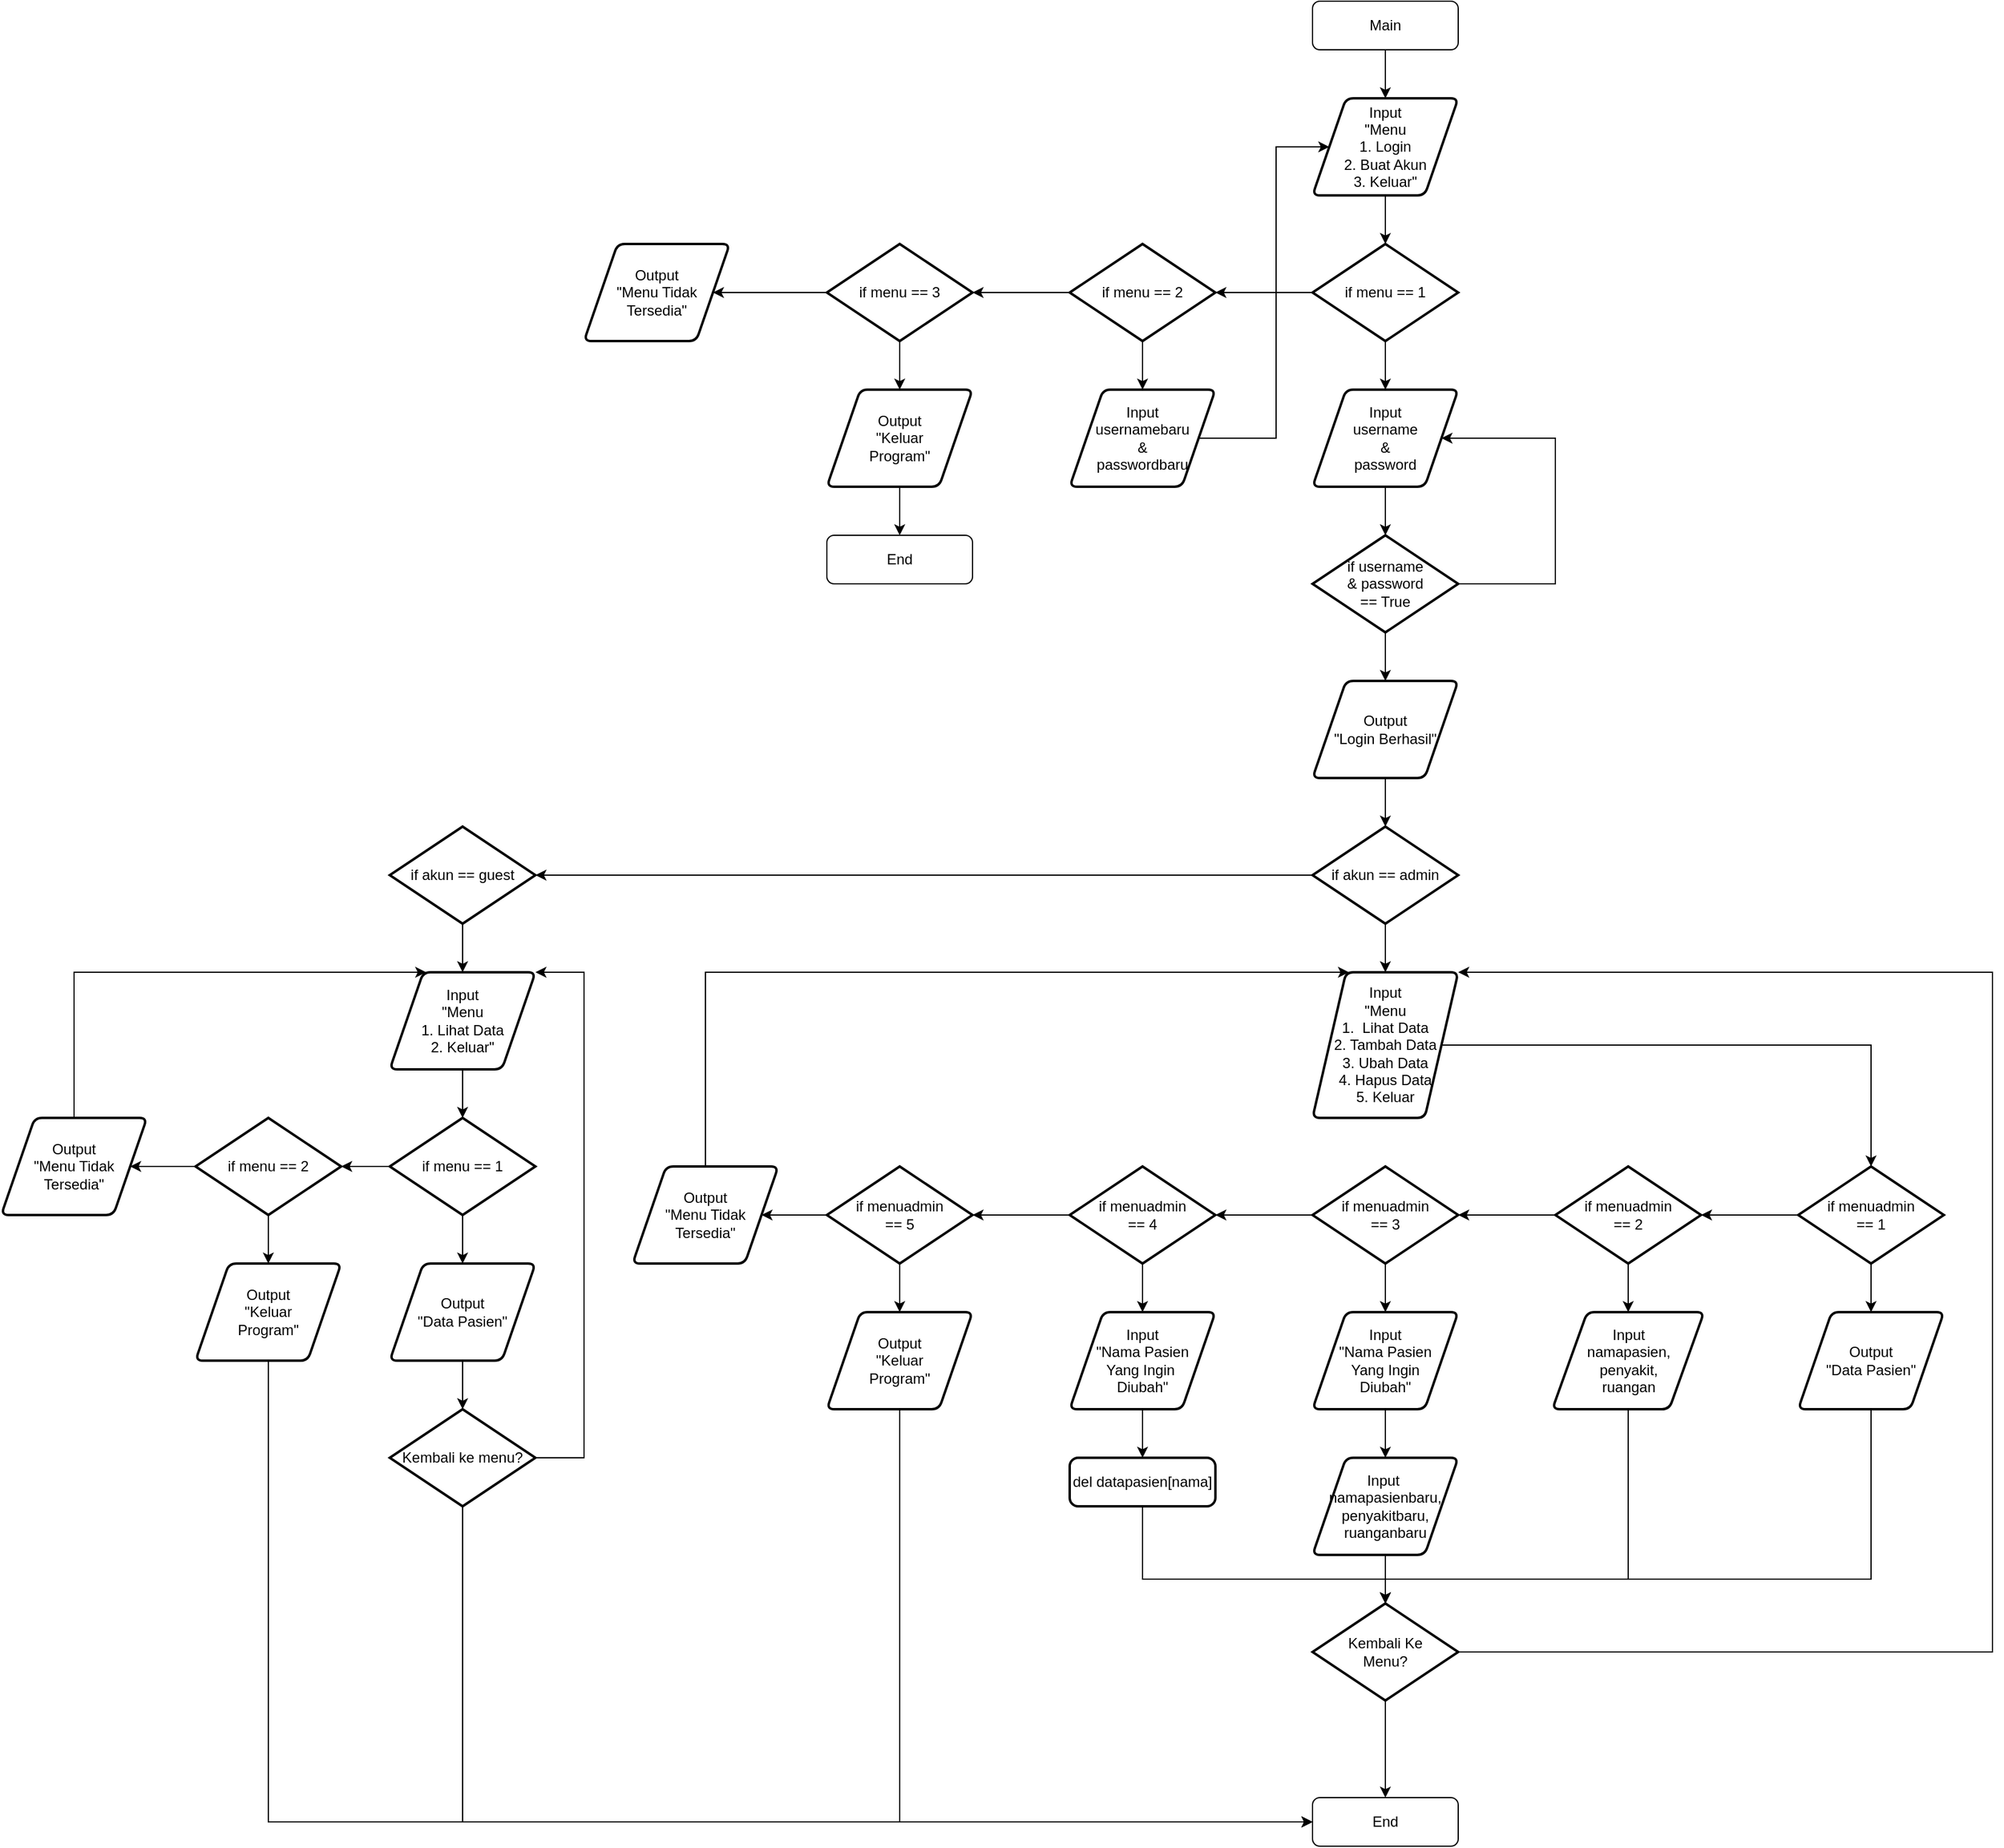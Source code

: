 <mxfile version="24.7.17">
  <diagram id="C5RBs43oDa-KdzZeNtuy" name="Page-1">
    <mxGraphModel dx="4301" dy="1643" grid="1" gridSize="10" guides="1" tooltips="1" connect="1" arrows="1" fold="1" page="1" pageScale="1" pageWidth="827" pageHeight="1169" math="0" shadow="0">
      <root>
        <mxCell id="WIyWlLk6GJQsqaUBKTNV-0" />
        <mxCell id="WIyWlLk6GJQsqaUBKTNV-1" parent="WIyWlLk6GJQsqaUBKTNV-0" />
        <mxCell id="IWWR-vsQb6ZD25QZGuM0-1" value="" style="edgeStyle=orthogonalEdgeStyle;rounded=0;orthogonalLoop=1;jettySize=auto;html=1;" edge="1" parent="WIyWlLk6GJQsqaUBKTNV-1" source="WIyWlLk6GJQsqaUBKTNV-3" target="IWWR-vsQb6ZD25QZGuM0-0">
          <mxGeometry relative="1" as="geometry" />
        </mxCell>
        <mxCell id="WIyWlLk6GJQsqaUBKTNV-3" value="Main" style="rounded=1;whiteSpace=wrap;html=1;fontSize=12;glass=0;strokeWidth=1;shadow=0;" parent="WIyWlLk6GJQsqaUBKTNV-1" vertex="1">
          <mxGeometry x="160" y="80" width="120" height="40" as="geometry" />
        </mxCell>
        <mxCell id="IWWR-vsQb6ZD25QZGuM0-3" value="" style="edgeStyle=orthogonalEdgeStyle;rounded=0;orthogonalLoop=1;jettySize=auto;html=1;" edge="1" parent="WIyWlLk6GJQsqaUBKTNV-1" source="IWWR-vsQb6ZD25QZGuM0-0" target="IWWR-vsQb6ZD25QZGuM0-2">
          <mxGeometry relative="1" as="geometry" />
        </mxCell>
        <mxCell id="IWWR-vsQb6ZD25QZGuM0-0" value="&lt;div&gt;Input&lt;/div&gt;&quot;Menu&lt;div&gt;1. Login&lt;/div&gt;&lt;div&gt;2. Buat Akun&lt;/div&gt;&lt;div&gt;3. Keluar&quot;&lt;/div&gt;" style="shape=parallelogram;html=1;strokeWidth=2;perimeter=parallelogramPerimeter;whiteSpace=wrap;rounded=1;arcSize=12;size=0.23;" vertex="1" parent="WIyWlLk6GJQsqaUBKTNV-1">
          <mxGeometry x="160" y="160" width="120" height="80" as="geometry" />
        </mxCell>
        <mxCell id="IWWR-vsQb6ZD25QZGuM0-5" value="" style="edgeStyle=orthogonalEdgeStyle;rounded=0;orthogonalLoop=1;jettySize=auto;html=1;" edge="1" parent="WIyWlLk6GJQsqaUBKTNV-1" source="IWWR-vsQb6ZD25QZGuM0-2" target="IWWR-vsQb6ZD25QZGuM0-4">
          <mxGeometry relative="1" as="geometry" />
        </mxCell>
        <mxCell id="IWWR-vsQb6ZD25QZGuM0-15" value="" style="edgeStyle=orthogonalEdgeStyle;rounded=0;orthogonalLoop=1;jettySize=auto;html=1;" edge="1" parent="WIyWlLk6GJQsqaUBKTNV-1" source="IWWR-vsQb6ZD25QZGuM0-2" target="IWWR-vsQb6ZD25QZGuM0-14">
          <mxGeometry relative="1" as="geometry" />
        </mxCell>
        <mxCell id="IWWR-vsQb6ZD25QZGuM0-2" value="if menu == 1" style="strokeWidth=2;html=1;shape=mxgraph.flowchart.decision;whiteSpace=wrap;" vertex="1" parent="WIyWlLk6GJQsqaUBKTNV-1">
          <mxGeometry x="160" y="280" width="120" height="80" as="geometry" />
        </mxCell>
        <mxCell id="IWWR-vsQb6ZD25QZGuM0-7" value="" style="edgeStyle=orthogonalEdgeStyle;rounded=0;orthogonalLoop=1;jettySize=auto;html=1;" edge="1" parent="WIyWlLk6GJQsqaUBKTNV-1" source="IWWR-vsQb6ZD25QZGuM0-4" target="IWWR-vsQb6ZD25QZGuM0-6">
          <mxGeometry relative="1" as="geometry" />
        </mxCell>
        <mxCell id="IWWR-vsQb6ZD25QZGuM0-11" value="" style="edgeStyle=orthogonalEdgeStyle;rounded=0;orthogonalLoop=1;jettySize=auto;html=1;" edge="1" parent="WIyWlLk6GJQsqaUBKTNV-1" source="IWWR-vsQb6ZD25QZGuM0-4" target="IWWR-vsQb6ZD25QZGuM0-10">
          <mxGeometry relative="1" as="geometry" />
        </mxCell>
        <mxCell id="IWWR-vsQb6ZD25QZGuM0-4" value="if menu == 2" style="strokeWidth=2;html=1;shape=mxgraph.flowchart.decision;whiteSpace=wrap;" vertex="1" parent="WIyWlLk6GJQsqaUBKTNV-1">
          <mxGeometry x="-40" y="280" width="120" height="80" as="geometry" />
        </mxCell>
        <mxCell id="IWWR-vsQb6ZD25QZGuM0-9" value="" style="edgeStyle=orthogonalEdgeStyle;rounded=0;orthogonalLoop=1;jettySize=auto;html=1;" edge="1" parent="WIyWlLk6GJQsqaUBKTNV-1" source="IWWR-vsQb6ZD25QZGuM0-6" target="IWWR-vsQb6ZD25QZGuM0-8">
          <mxGeometry relative="1" as="geometry" />
        </mxCell>
        <mxCell id="IWWR-vsQb6ZD25QZGuM0-13" value="" style="edgeStyle=orthogonalEdgeStyle;rounded=0;orthogonalLoop=1;jettySize=auto;html=1;" edge="1" parent="WIyWlLk6GJQsqaUBKTNV-1" source="IWWR-vsQb6ZD25QZGuM0-6" target="IWWR-vsQb6ZD25QZGuM0-12">
          <mxGeometry relative="1" as="geometry" />
        </mxCell>
        <mxCell id="IWWR-vsQb6ZD25QZGuM0-6" value="if menu == 3" style="strokeWidth=2;html=1;shape=mxgraph.flowchart.decision;whiteSpace=wrap;" vertex="1" parent="WIyWlLk6GJQsqaUBKTNV-1">
          <mxGeometry x="-240" y="280" width="120" height="80" as="geometry" />
        </mxCell>
        <mxCell id="IWWR-vsQb6ZD25QZGuM0-8" value="Output&lt;div&gt;&quot;Menu Tidak&lt;/div&gt;&lt;div&gt;Tersedia&quot;&lt;/div&gt;" style="shape=parallelogram;html=1;strokeWidth=2;perimeter=parallelogramPerimeter;whiteSpace=wrap;rounded=1;arcSize=12;size=0.23;" vertex="1" parent="WIyWlLk6GJQsqaUBKTNV-1">
          <mxGeometry x="-440" y="280" width="120" height="80" as="geometry" />
        </mxCell>
        <mxCell id="IWWR-vsQb6ZD25QZGuM0-19" style="edgeStyle=orthogonalEdgeStyle;rounded=0;orthogonalLoop=1;jettySize=auto;html=1;exitX=1;exitY=0.5;exitDx=0;exitDy=0;entryX=0;entryY=0.5;entryDx=0;entryDy=0;" edge="1" parent="WIyWlLk6GJQsqaUBKTNV-1" source="IWWR-vsQb6ZD25QZGuM0-10" target="IWWR-vsQb6ZD25QZGuM0-0">
          <mxGeometry relative="1" as="geometry">
            <Array as="points">
              <mxPoint x="130" y="440" />
              <mxPoint x="130" y="200" />
            </Array>
          </mxGeometry>
        </mxCell>
        <mxCell id="IWWR-vsQb6ZD25QZGuM0-10" value="Input&lt;div&gt;usernamebaru&lt;/div&gt;&lt;div&gt;&amp;amp;&lt;/div&gt;&lt;div&gt;passwordbaru&lt;/div&gt;" style="shape=parallelogram;html=1;strokeWidth=2;perimeter=parallelogramPerimeter;whiteSpace=wrap;rounded=1;arcSize=12;size=0.23;" vertex="1" parent="WIyWlLk6GJQsqaUBKTNV-1">
          <mxGeometry x="-40" y="400" width="120" height="80" as="geometry" />
        </mxCell>
        <mxCell id="IWWR-vsQb6ZD25QZGuM0-86" value="" style="edgeStyle=orthogonalEdgeStyle;rounded=0;orthogonalLoop=1;jettySize=auto;html=1;" edge="1" parent="WIyWlLk6GJQsqaUBKTNV-1" source="IWWR-vsQb6ZD25QZGuM0-12" target="IWWR-vsQb6ZD25QZGuM0-85">
          <mxGeometry relative="1" as="geometry" />
        </mxCell>
        <mxCell id="IWWR-vsQb6ZD25QZGuM0-12" value="Output&lt;div&gt;&lt;span style=&quot;background-color: initial;&quot;&gt;&quot;Keluar&lt;/span&gt;&lt;/div&gt;&lt;div&gt;&lt;span style=&quot;background-color: initial;&quot;&gt;Program&quot;&lt;/span&gt;&lt;/div&gt;" style="shape=parallelogram;html=1;strokeWidth=2;perimeter=parallelogramPerimeter;whiteSpace=wrap;rounded=1;arcSize=12;size=0.23;" vertex="1" parent="WIyWlLk6GJQsqaUBKTNV-1">
          <mxGeometry x="-240" y="400" width="120" height="80" as="geometry" />
        </mxCell>
        <mxCell id="IWWR-vsQb6ZD25QZGuM0-20" value="" style="edgeStyle=orthogonalEdgeStyle;rounded=0;orthogonalLoop=1;jettySize=auto;html=1;" edge="1" parent="WIyWlLk6GJQsqaUBKTNV-1" source="IWWR-vsQb6ZD25QZGuM0-14" target="IWWR-vsQb6ZD25QZGuM0-18">
          <mxGeometry relative="1" as="geometry" />
        </mxCell>
        <mxCell id="IWWR-vsQb6ZD25QZGuM0-14" value="Input&lt;div&gt;username&lt;/div&gt;&lt;div&gt;&amp;amp;&lt;/div&gt;&lt;div&gt;password&lt;/div&gt;" style="shape=parallelogram;html=1;strokeWidth=2;perimeter=parallelogramPerimeter;whiteSpace=wrap;rounded=1;arcSize=12;size=0.23;" vertex="1" parent="WIyWlLk6GJQsqaUBKTNV-1">
          <mxGeometry x="160" y="400" width="120" height="80" as="geometry" />
        </mxCell>
        <mxCell id="IWWR-vsQb6ZD25QZGuM0-21" style="edgeStyle=orthogonalEdgeStyle;rounded=0;orthogonalLoop=1;jettySize=auto;html=1;exitX=1;exitY=0.5;exitDx=0;exitDy=0;exitPerimeter=0;entryX=1;entryY=0.5;entryDx=0;entryDy=0;" edge="1" parent="WIyWlLk6GJQsqaUBKTNV-1" source="IWWR-vsQb6ZD25QZGuM0-18" target="IWWR-vsQb6ZD25QZGuM0-14">
          <mxGeometry relative="1" as="geometry">
            <Array as="points">
              <mxPoint x="360" y="560" />
              <mxPoint x="360" y="440" />
            </Array>
          </mxGeometry>
        </mxCell>
        <mxCell id="IWWR-vsQb6ZD25QZGuM0-23" value="" style="edgeStyle=orthogonalEdgeStyle;rounded=0;orthogonalLoop=1;jettySize=auto;html=1;" edge="1" parent="WIyWlLk6GJQsqaUBKTNV-1" source="IWWR-vsQb6ZD25QZGuM0-18" target="IWWR-vsQb6ZD25QZGuM0-22">
          <mxGeometry relative="1" as="geometry" />
        </mxCell>
        <mxCell id="IWWR-vsQb6ZD25QZGuM0-18" value="if username&lt;div&gt;&amp;amp; password&lt;/div&gt;&lt;div&gt;== True&lt;/div&gt;" style="strokeWidth=2;html=1;shape=mxgraph.flowchart.decision;whiteSpace=wrap;" vertex="1" parent="WIyWlLk6GJQsqaUBKTNV-1">
          <mxGeometry x="160" y="520" width="120" height="80" as="geometry" />
        </mxCell>
        <mxCell id="IWWR-vsQb6ZD25QZGuM0-25" value="" style="edgeStyle=orthogonalEdgeStyle;rounded=0;orthogonalLoop=1;jettySize=auto;html=1;" edge="1" parent="WIyWlLk6GJQsqaUBKTNV-1" source="IWWR-vsQb6ZD25QZGuM0-22" target="IWWR-vsQb6ZD25QZGuM0-24">
          <mxGeometry relative="1" as="geometry" />
        </mxCell>
        <mxCell id="IWWR-vsQb6ZD25QZGuM0-22" value="Output&lt;div&gt;&quot;Login Berhasil&quot;&lt;/div&gt;" style="shape=parallelogram;html=1;strokeWidth=2;perimeter=parallelogramPerimeter;whiteSpace=wrap;rounded=1;arcSize=12;size=0.23;" vertex="1" parent="WIyWlLk6GJQsqaUBKTNV-1">
          <mxGeometry x="160" y="640" width="120" height="80" as="geometry" />
        </mxCell>
        <mxCell id="IWWR-vsQb6ZD25QZGuM0-27" value="" style="edgeStyle=orthogonalEdgeStyle;rounded=0;orthogonalLoop=1;jettySize=auto;html=1;" edge="1" parent="WIyWlLk6GJQsqaUBKTNV-1" source="IWWR-vsQb6ZD25QZGuM0-24" target="IWWR-vsQb6ZD25QZGuM0-26">
          <mxGeometry relative="1" as="geometry" />
        </mxCell>
        <mxCell id="IWWR-vsQb6ZD25QZGuM0-24" value="if akun == admin" style="strokeWidth=2;html=1;shape=mxgraph.flowchart.decision;whiteSpace=wrap;" vertex="1" parent="WIyWlLk6GJQsqaUBKTNV-1">
          <mxGeometry x="160" y="760" width="120" height="80" as="geometry" />
        </mxCell>
        <mxCell id="IWWR-vsQb6ZD25QZGuM0-26" value="Input&lt;div&gt;&quot;Menu&lt;/div&gt;&lt;div&gt;1.&amp;nbsp; Lihat Data&lt;/div&gt;&lt;div&gt;2. Tambah Data&lt;/div&gt;&lt;div&gt;3. Ubah Data&lt;/div&gt;&lt;div&gt;4. Hapus Data&lt;/div&gt;&lt;div&gt;5. Keluar&lt;/div&gt;" style="shape=parallelogram;html=1;strokeWidth=2;perimeter=parallelogramPerimeter;whiteSpace=wrap;rounded=1;arcSize=12;size=0.23;" vertex="1" parent="WIyWlLk6GJQsqaUBKTNV-1">
          <mxGeometry x="160" y="880" width="120" height="120" as="geometry" />
        </mxCell>
        <mxCell id="IWWR-vsQb6ZD25QZGuM0-30" value="" style="edgeStyle=orthogonalEdgeStyle;rounded=0;orthogonalLoop=1;jettySize=auto;html=1;" edge="1" parent="WIyWlLk6GJQsqaUBKTNV-1" source="IWWR-vsQb6ZD25QZGuM0-28" target="IWWR-vsQb6ZD25QZGuM0-29">
          <mxGeometry relative="1" as="geometry" />
        </mxCell>
        <mxCell id="IWWR-vsQb6ZD25QZGuM0-39" value="" style="edgeStyle=orthogonalEdgeStyle;rounded=0;orthogonalLoop=1;jettySize=auto;html=1;" edge="1" parent="WIyWlLk6GJQsqaUBKTNV-1" source="IWWR-vsQb6ZD25QZGuM0-28" target="IWWR-vsQb6ZD25QZGuM0-38">
          <mxGeometry relative="1" as="geometry" />
        </mxCell>
        <mxCell id="IWWR-vsQb6ZD25QZGuM0-28" value="if menuadmin&lt;div&gt;== 1&lt;/div&gt;" style="strokeWidth=2;html=1;shape=mxgraph.flowchart.decision;whiteSpace=wrap;" vertex="1" parent="WIyWlLk6GJQsqaUBKTNV-1">
          <mxGeometry x="560" y="1040" width="120" height="80" as="geometry" />
        </mxCell>
        <mxCell id="IWWR-vsQb6ZD25QZGuM0-32" value="" style="edgeStyle=orthogonalEdgeStyle;rounded=0;orthogonalLoop=1;jettySize=auto;html=1;" edge="1" parent="WIyWlLk6GJQsqaUBKTNV-1" source="IWWR-vsQb6ZD25QZGuM0-29" target="IWWR-vsQb6ZD25QZGuM0-31">
          <mxGeometry relative="1" as="geometry" />
        </mxCell>
        <mxCell id="IWWR-vsQb6ZD25QZGuM0-41" value="" style="edgeStyle=orthogonalEdgeStyle;rounded=0;orthogonalLoop=1;jettySize=auto;html=1;" edge="1" parent="WIyWlLk6GJQsqaUBKTNV-1" source="IWWR-vsQb6ZD25QZGuM0-29" target="IWWR-vsQb6ZD25QZGuM0-40">
          <mxGeometry relative="1" as="geometry" />
        </mxCell>
        <mxCell id="IWWR-vsQb6ZD25QZGuM0-29" value="if menuadmin&lt;div&gt;== 2&lt;/div&gt;" style="strokeWidth=2;html=1;shape=mxgraph.flowchart.decision;whiteSpace=wrap;" vertex="1" parent="WIyWlLk6GJQsqaUBKTNV-1">
          <mxGeometry x="360" y="1040" width="120" height="80" as="geometry" />
        </mxCell>
        <mxCell id="IWWR-vsQb6ZD25QZGuM0-34" value="" style="edgeStyle=orthogonalEdgeStyle;rounded=0;orthogonalLoop=1;jettySize=auto;html=1;" edge="1" parent="WIyWlLk6GJQsqaUBKTNV-1" source="IWWR-vsQb6ZD25QZGuM0-31" target="IWWR-vsQb6ZD25QZGuM0-33">
          <mxGeometry relative="1" as="geometry" />
        </mxCell>
        <mxCell id="IWWR-vsQb6ZD25QZGuM0-45" value="" style="edgeStyle=orthogonalEdgeStyle;rounded=0;orthogonalLoop=1;jettySize=auto;html=1;" edge="1" parent="WIyWlLk6GJQsqaUBKTNV-1" source="IWWR-vsQb6ZD25QZGuM0-31" target="IWWR-vsQb6ZD25QZGuM0-44">
          <mxGeometry relative="1" as="geometry" />
        </mxCell>
        <mxCell id="IWWR-vsQb6ZD25QZGuM0-31" value="if menuadmin&lt;div&gt;== 3&lt;/div&gt;" style="strokeWidth=2;html=1;shape=mxgraph.flowchart.decision;whiteSpace=wrap;" vertex="1" parent="WIyWlLk6GJQsqaUBKTNV-1">
          <mxGeometry x="160" y="1040" width="120" height="80" as="geometry" />
        </mxCell>
        <mxCell id="IWWR-vsQb6ZD25QZGuM0-36" value="" style="edgeStyle=orthogonalEdgeStyle;rounded=0;orthogonalLoop=1;jettySize=auto;html=1;" edge="1" parent="WIyWlLk6GJQsqaUBKTNV-1" source="IWWR-vsQb6ZD25QZGuM0-33" target="IWWR-vsQb6ZD25QZGuM0-35">
          <mxGeometry relative="1" as="geometry" />
        </mxCell>
        <mxCell id="IWWR-vsQb6ZD25QZGuM0-49" value="" style="edgeStyle=orthogonalEdgeStyle;rounded=0;orthogonalLoop=1;jettySize=auto;html=1;" edge="1" parent="WIyWlLk6GJQsqaUBKTNV-1" source="IWWR-vsQb6ZD25QZGuM0-33" target="IWWR-vsQb6ZD25QZGuM0-48">
          <mxGeometry relative="1" as="geometry" />
        </mxCell>
        <mxCell id="IWWR-vsQb6ZD25QZGuM0-33" value="if menuadmin&lt;div&gt;== 4&lt;/div&gt;" style="strokeWidth=2;html=1;shape=mxgraph.flowchart.decision;whiteSpace=wrap;" vertex="1" parent="WIyWlLk6GJQsqaUBKTNV-1">
          <mxGeometry x="-40" y="1040" width="120" height="80" as="geometry" />
        </mxCell>
        <mxCell id="IWWR-vsQb6ZD25QZGuM0-43" value="" style="edgeStyle=orthogonalEdgeStyle;rounded=0;orthogonalLoop=1;jettySize=auto;html=1;" edge="1" parent="WIyWlLk6GJQsqaUBKTNV-1" source="IWWR-vsQb6ZD25QZGuM0-35" target="IWWR-vsQb6ZD25QZGuM0-42">
          <mxGeometry relative="1" as="geometry" />
        </mxCell>
        <mxCell id="IWWR-vsQb6ZD25QZGuM0-53" value="" style="edgeStyle=orthogonalEdgeStyle;rounded=0;orthogonalLoop=1;jettySize=auto;html=1;" edge="1" parent="WIyWlLk6GJQsqaUBKTNV-1" source="IWWR-vsQb6ZD25QZGuM0-35" target="IWWR-vsQb6ZD25QZGuM0-52">
          <mxGeometry relative="1" as="geometry" />
        </mxCell>
        <mxCell id="IWWR-vsQb6ZD25QZGuM0-35" value="if menuadmin&lt;div&gt;== 5&lt;/div&gt;" style="strokeWidth=2;html=1;shape=mxgraph.flowchart.decision;whiteSpace=wrap;" vertex="1" parent="WIyWlLk6GJQsqaUBKTNV-1">
          <mxGeometry x="-240" y="1040" width="120" height="80" as="geometry" />
        </mxCell>
        <mxCell id="IWWR-vsQb6ZD25QZGuM0-37" style="edgeStyle=orthogonalEdgeStyle;rounded=0;orthogonalLoop=1;jettySize=auto;html=1;exitX=1;exitY=0.5;exitDx=0;exitDy=0;entryX=0.5;entryY=0;entryDx=0;entryDy=0;entryPerimeter=0;" edge="1" parent="WIyWlLk6GJQsqaUBKTNV-1" source="IWWR-vsQb6ZD25QZGuM0-26" target="IWWR-vsQb6ZD25QZGuM0-28">
          <mxGeometry relative="1" as="geometry" />
        </mxCell>
        <mxCell id="IWWR-vsQb6ZD25QZGuM0-38" value="Output&lt;div&gt;&quot;Data&amp;nbsp;&lt;span style=&quot;background-color: initial;&quot;&gt;Pasien&quot;&lt;/span&gt;&lt;/div&gt;" style="shape=parallelogram;html=1;strokeWidth=2;perimeter=parallelogramPerimeter;whiteSpace=wrap;rounded=1;arcSize=12;size=0.23;" vertex="1" parent="WIyWlLk6GJQsqaUBKTNV-1">
          <mxGeometry x="560" y="1160" width="120" height="80" as="geometry" />
        </mxCell>
        <mxCell id="IWWR-vsQb6ZD25QZGuM0-40" value="Input&lt;div&gt;namapasien,&lt;/div&gt;&lt;div&gt;penyakit,&lt;/div&gt;&lt;div&gt;ruangan&lt;/div&gt;" style="shape=parallelogram;html=1;strokeWidth=2;perimeter=parallelogramPerimeter;whiteSpace=wrap;rounded=1;arcSize=12;size=0.23;" vertex="1" parent="WIyWlLk6GJQsqaUBKTNV-1">
          <mxGeometry x="357.5" y="1160" width="125" height="80" as="geometry" />
        </mxCell>
        <mxCell id="IWWR-vsQb6ZD25QZGuM0-76" style="edgeStyle=orthogonalEdgeStyle;rounded=0;orthogonalLoop=1;jettySize=auto;html=1;exitX=0.5;exitY=0;exitDx=0;exitDy=0;entryX=0.25;entryY=0;entryDx=0;entryDy=0;" edge="1" parent="WIyWlLk6GJQsqaUBKTNV-1" source="IWWR-vsQb6ZD25QZGuM0-42" target="IWWR-vsQb6ZD25QZGuM0-26">
          <mxGeometry relative="1" as="geometry">
            <Array as="points">
              <mxPoint x="-340" y="880" />
            </Array>
          </mxGeometry>
        </mxCell>
        <mxCell id="IWWR-vsQb6ZD25QZGuM0-42" value="Output&lt;div&gt;&quot;Menu Tidak&lt;/div&gt;&lt;div&gt;Tersedia&quot;&lt;/div&gt;" style="shape=parallelogram;html=1;strokeWidth=2;perimeter=parallelogramPerimeter;whiteSpace=wrap;rounded=1;arcSize=12;size=0.23;" vertex="1" parent="WIyWlLk6GJQsqaUBKTNV-1">
          <mxGeometry x="-400" y="1040" width="120" height="80" as="geometry" />
        </mxCell>
        <mxCell id="IWWR-vsQb6ZD25QZGuM0-47" value="" style="edgeStyle=orthogonalEdgeStyle;rounded=0;orthogonalLoop=1;jettySize=auto;html=1;" edge="1" parent="WIyWlLk6GJQsqaUBKTNV-1" source="IWWR-vsQb6ZD25QZGuM0-44" target="IWWR-vsQb6ZD25QZGuM0-46">
          <mxGeometry relative="1" as="geometry" />
        </mxCell>
        <mxCell id="IWWR-vsQb6ZD25QZGuM0-44" value="Input&lt;div&gt;&quot;Nama Pasien&lt;/div&gt;&lt;div&gt;Yang Ingin&lt;/div&gt;&lt;div&gt;Diubah&quot;&lt;/div&gt;" style="shape=parallelogram;html=1;strokeWidth=2;perimeter=parallelogramPerimeter;whiteSpace=wrap;rounded=1;arcSize=12;size=0.23;" vertex="1" parent="WIyWlLk6GJQsqaUBKTNV-1">
          <mxGeometry x="160" y="1160" width="120" height="80" as="geometry" />
        </mxCell>
        <mxCell id="IWWR-vsQb6ZD25QZGuM0-55" value="" style="edgeStyle=orthogonalEdgeStyle;rounded=0;orthogonalLoop=1;jettySize=auto;html=1;" edge="1" parent="WIyWlLk6GJQsqaUBKTNV-1" source="IWWR-vsQb6ZD25QZGuM0-46" target="IWWR-vsQb6ZD25QZGuM0-54">
          <mxGeometry relative="1" as="geometry" />
        </mxCell>
        <mxCell id="IWWR-vsQb6ZD25QZGuM0-46" value="Input&amp;nbsp;&lt;div&gt;namapasienbaru,&lt;/div&gt;&lt;div&gt;penyakitbaru,&lt;/div&gt;&lt;div&gt;ruanganbaru&lt;/div&gt;" style="shape=parallelogram;html=1;strokeWidth=2;perimeter=parallelogramPerimeter;whiteSpace=wrap;rounded=1;arcSize=12;size=0.23;" vertex="1" parent="WIyWlLk6GJQsqaUBKTNV-1">
          <mxGeometry x="160" y="1280" width="120" height="80" as="geometry" />
        </mxCell>
        <mxCell id="IWWR-vsQb6ZD25QZGuM0-51" value="" style="edgeStyle=orthogonalEdgeStyle;rounded=0;orthogonalLoop=1;jettySize=auto;html=1;" edge="1" parent="WIyWlLk6GJQsqaUBKTNV-1" source="IWWR-vsQb6ZD25QZGuM0-48" target="IWWR-vsQb6ZD25QZGuM0-50">
          <mxGeometry relative="1" as="geometry" />
        </mxCell>
        <mxCell id="IWWR-vsQb6ZD25QZGuM0-48" value="Input&lt;div&gt;&quot;Nama Pasien&lt;/div&gt;&lt;div&gt;Yang Ingin&amp;nbsp;&lt;/div&gt;&lt;div&gt;Diubah&quot;&lt;/div&gt;" style="shape=parallelogram;html=1;strokeWidth=2;perimeter=parallelogramPerimeter;whiteSpace=wrap;rounded=1;arcSize=12;size=0.23;" vertex="1" parent="WIyWlLk6GJQsqaUBKTNV-1">
          <mxGeometry x="-40" y="1160" width="120" height="80" as="geometry" />
        </mxCell>
        <mxCell id="IWWR-vsQb6ZD25QZGuM0-50" value="del datapasien[nama]" style="rounded=1;whiteSpace=wrap;html=1;absoluteArcSize=1;arcSize=14;strokeWidth=2;" vertex="1" parent="WIyWlLk6GJQsqaUBKTNV-1">
          <mxGeometry x="-40" y="1280" width="120" height="40" as="geometry" />
        </mxCell>
        <mxCell id="IWWR-vsQb6ZD25QZGuM0-81" style="edgeStyle=orthogonalEdgeStyle;rounded=0;orthogonalLoop=1;jettySize=auto;html=1;exitX=0.5;exitY=1;exitDx=0;exitDy=0;entryX=0;entryY=0.5;entryDx=0;entryDy=0;" edge="1" parent="WIyWlLk6GJQsqaUBKTNV-1" source="IWWR-vsQb6ZD25QZGuM0-52" target="IWWR-vsQb6ZD25QZGuM0-79">
          <mxGeometry relative="1" as="geometry" />
        </mxCell>
        <mxCell id="IWWR-vsQb6ZD25QZGuM0-52" value="Output&lt;div&gt;&lt;span style=&quot;background-color: initial;&quot;&gt;&quot;Keluar&lt;/span&gt;&lt;/div&gt;&lt;div&gt;&lt;span style=&quot;background-color: initial;&quot;&gt;Program&quot;&lt;/span&gt;&lt;/div&gt;" style="shape=parallelogram;html=1;strokeWidth=2;perimeter=parallelogramPerimeter;whiteSpace=wrap;rounded=1;arcSize=12;size=0.23;" vertex="1" parent="WIyWlLk6GJQsqaUBKTNV-1">
          <mxGeometry x="-240" y="1160" width="120" height="80" as="geometry" />
        </mxCell>
        <mxCell id="IWWR-vsQb6ZD25QZGuM0-59" style="edgeStyle=orthogonalEdgeStyle;rounded=0;orthogonalLoop=1;jettySize=auto;html=1;exitX=1;exitY=0.5;exitDx=0;exitDy=0;exitPerimeter=0;entryX=1;entryY=0;entryDx=0;entryDy=0;" edge="1" parent="WIyWlLk6GJQsqaUBKTNV-1" source="IWWR-vsQb6ZD25QZGuM0-54" target="IWWR-vsQb6ZD25QZGuM0-26">
          <mxGeometry relative="1" as="geometry">
            <Array as="points">
              <mxPoint x="720" y="1440" />
              <mxPoint x="720" y="880" />
            </Array>
          </mxGeometry>
        </mxCell>
        <mxCell id="IWWR-vsQb6ZD25QZGuM0-80" value="" style="edgeStyle=orthogonalEdgeStyle;rounded=0;orthogonalLoop=1;jettySize=auto;html=1;" edge="1" parent="WIyWlLk6GJQsqaUBKTNV-1" source="IWWR-vsQb6ZD25QZGuM0-54" target="IWWR-vsQb6ZD25QZGuM0-79">
          <mxGeometry relative="1" as="geometry" />
        </mxCell>
        <mxCell id="IWWR-vsQb6ZD25QZGuM0-54" value="Kembali Ke&lt;div&gt;Menu?&lt;/div&gt;" style="strokeWidth=2;html=1;shape=mxgraph.flowchart.decision;whiteSpace=wrap;" vertex="1" parent="WIyWlLk6GJQsqaUBKTNV-1">
          <mxGeometry x="160" y="1400" width="120" height="80" as="geometry" />
        </mxCell>
        <mxCell id="IWWR-vsQb6ZD25QZGuM0-56" style="edgeStyle=orthogonalEdgeStyle;rounded=0;orthogonalLoop=1;jettySize=auto;html=1;exitX=0.5;exitY=1;exitDx=0;exitDy=0;entryX=0.5;entryY=0;entryDx=0;entryDy=0;entryPerimeter=0;" edge="1" parent="WIyWlLk6GJQsqaUBKTNV-1" source="IWWR-vsQb6ZD25QZGuM0-40" target="IWWR-vsQb6ZD25QZGuM0-54">
          <mxGeometry relative="1" as="geometry">
            <Array as="points">
              <mxPoint x="420" y="1380" />
              <mxPoint x="220" y="1380" />
            </Array>
          </mxGeometry>
        </mxCell>
        <mxCell id="IWWR-vsQb6ZD25QZGuM0-57" style="edgeStyle=orthogonalEdgeStyle;rounded=0;orthogonalLoop=1;jettySize=auto;html=1;exitX=0.5;exitY=1;exitDx=0;exitDy=0;entryX=0.5;entryY=0;entryDx=0;entryDy=0;entryPerimeter=0;" edge="1" parent="WIyWlLk6GJQsqaUBKTNV-1" source="IWWR-vsQb6ZD25QZGuM0-38" target="IWWR-vsQb6ZD25QZGuM0-54">
          <mxGeometry relative="1" as="geometry">
            <Array as="points">
              <mxPoint x="620" y="1380" />
              <mxPoint x="220" y="1380" />
            </Array>
          </mxGeometry>
        </mxCell>
        <mxCell id="IWWR-vsQb6ZD25QZGuM0-58" style="edgeStyle=orthogonalEdgeStyle;rounded=0;orthogonalLoop=1;jettySize=auto;html=1;exitX=0.5;exitY=1;exitDx=0;exitDy=0;entryX=0.5;entryY=0;entryDx=0;entryDy=0;entryPerimeter=0;" edge="1" parent="WIyWlLk6GJQsqaUBKTNV-1" source="IWWR-vsQb6ZD25QZGuM0-50" target="IWWR-vsQb6ZD25QZGuM0-54">
          <mxGeometry relative="1" as="geometry">
            <Array as="points">
              <mxPoint x="20" y="1380" />
              <mxPoint x="220" y="1380" />
            </Array>
          </mxGeometry>
        </mxCell>
        <mxCell id="IWWR-vsQb6ZD25QZGuM0-63" value="" style="edgeStyle=orthogonalEdgeStyle;rounded=0;orthogonalLoop=1;jettySize=auto;html=1;" edge="1" parent="WIyWlLk6GJQsqaUBKTNV-1" source="IWWR-vsQb6ZD25QZGuM0-60" target="IWWR-vsQb6ZD25QZGuM0-62">
          <mxGeometry relative="1" as="geometry" />
        </mxCell>
        <mxCell id="IWWR-vsQb6ZD25QZGuM0-60" value="if akun == guest" style="strokeWidth=2;html=1;shape=mxgraph.flowchart.decision;whiteSpace=wrap;" vertex="1" parent="WIyWlLk6GJQsqaUBKTNV-1">
          <mxGeometry x="-600" y="760" width="120" height="80" as="geometry" />
        </mxCell>
        <mxCell id="IWWR-vsQb6ZD25QZGuM0-61" style="edgeStyle=orthogonalEdgeStyle;rounded=0;orthogonalLoop=1;jettySize=auto;html=1;exitX=0;exitY=0.5;exitDx=0;exitDy=0;exitPerimeter=0;entryX=1;entryY=0.5;entryDx=0;entryDy=0;entryPerimeter=0;" edge="1" parent="WIyWlLk6GJQsqaUBKTNV-1" source="IWWR-vsQb6ZD25QZGuM0-24" target="IWWR-vsQb6ZD25QZGuM0-60">
          <mxGeometry relative="1" as="geometry" />
        </mxCell>
        <mxCell id="IWWR-vsQb6ZD25QZGuM0-65" value="" style="edgeStyle=orthogonalEdgeStyle;rounded=0;orthogonalLoop=1;jettySize=auto;html=1;" edge="1" parent="WIyWlLk6GJQsqaUBKTNV-1" source="IWWR-vsQb6ZD25QZGuM0-62" target="IWWR-vsQb6ZD25QZGuM0-64">
          <mxGeometry relative="1" as="geometry" />
        </mxCell>
        <mxCell id="IWWR-vsQb6ZD25QZGuM0-62" value="Input&lt;div&gt;&quot;Menu&lt;/div&gt;&lt;div&gt;1. Lihat Data&lt;/div&gt;&lt;div&gt;2. Keluar&quot;&lt;/div&gt;" style="shape=parallelogram;html=1;strokeWidth=2;perimeter=parallelogramPerimeter;whiteSpace=wrap;rounded=1;arcSize=12;size=0.23;" vertex="1" parent="WIyWlLk6GJQsqaUBKTNV-1">
          <mxGeometry x="-600" y="880" width="120" height="80" as="geometry" />
        </mxCell>
        <mxCell id="IWWR-vsQb6ZD25QZGuM0-67" value="" style="edgeStyle=orthogonalEdgeStyle;rounded=0;orthogonalLoop=1;jettySize=auto;html=1;" edge="1" parent="WIyWlLk6GJQsqaUBKTNV-1" source="IWWR-vsQb6ZD25QZGuM0-64" target="IWWR-vsQb6ZD25QZGuM0-66">
          <mxGeometry relative="1" as="geometry" />
        </mxCell>
        <mxCell id="IWWR-vsQb6ZD25QZGuM0-71" value="" style="edgeStyle=orthogonalEdgeStyle;rounded=0;orthogonalLoop=1;jettySize=auto;html=1;" edge="1" parent="WIyWlLk6GJQsqaUBKTNV-1" source="IWWR-vsQb6ZD25QZGuM0-64" target="IWWR-vsQb6ZD25QZGuM0-70">
          <mxGeometry relative="1" as="geometry" />
        </mxCell>
        <mxCell id="IWWR-vsQb6ZD25QZGuM0-64" value="if menu == 1" style="strokeWidth=2;html=1;shape=mxgraph.flowchart.decision;whiteSpace=wrap;" vertex="1" parent="WIyWlLk6GJQsqaUBKTNV-1">
          <mxGeometry x="-600" y="1000" width="120" height="80" as="geometry" />
        </mxCell>
        <mxCell id="IWWR-vsQb6ZD25QZGuM0-69" value="" style="edgeStyle=orthogonalEdgeStyle;rounded=0;orthogonalLoop=1;jettySize=auto;html=1;" edge="1" parent="WIyWlLk6GJQsqaUBKTNV-1" source="IWWR-vsQb6ZD25QZGuM0-66" target="IWWR-vsQb6ZD25QZGuM0-68">
          <mxGeometry relative="1" as="geometry" />
        </mxCell>
        <mxCell id="IWWR-vsQb6ZD25QZGuM0-66" value="Output&lt;div&gt;&quot;Data Pasien&quot;&lt;/div&gt;" style="shape=parallelogram;html=1;strokeWidth=2;perimeter=parallelogramPerimeter;whiteSpace=wrap;rounded=1;arcSize=12;size=0.23;" vertex="1" parent="WIyWlLk6GJQsqaUBKTNV-1">
          <mxGeometry x="-600" y="1120" width="120" height="80" as="geometry" />
        </mxCell>
        <mxCell id="IWWR-vsQb6ZD25QZGuM0-78" style="edgeStyle=orthogonalEdgeStyle;rounded=0;orthogonalLoop=1;jettySize=auto;html=1;exitX=1;exitY=0.5;exitDx=0;exitDy=0;exitPerimeter=0;entryX=1;entryY=0;entryDx=0;entryDy=0;" edge="1" parent="WIyWlLk6GJQsqaUBKTNV-1" source="IWWR-vsQb6ZD25QZGuM0-68" target="IWWR-vsQb6ZD25QZGuM0-62">
          <mxGeometry relative="1" as="geometry">
            <Array as="points">
              <mxPoint x="-440" y="1280" />
              <mxPoint x="-440" y="880" />
            </Array>
          </mxGeometry>
        </mxCell>
        <mxCell id="IWWR-vsQb6ZD25QZGuM0-82" style="edgeStyle=orthogonalEdgeStyle;rounded=0;orthogonalLoop=1;jettySize=auto;html=1;exitX=0.5;exitY=1;exitDx=0;exitDy=0;exitPerimeter=0;entryX=0;entryY=0.5;entryDx=0;entryDy=0;" edge="1" parent="WIyWlLk6GJQsqaUBKTNV-1" source="IWWR-vsQb6ZD25QZGuM0-68" target="IWWR-vsQb6ZD25QZGuM0-79">
          <mxGeometry relative="1" as="geometry" />
        </mxCell>
        <mxCell id="IWWR-vsQb6ZD25QZGuM0-68" value="Kembali ke menu?" style="strokeWidth=2;html=1;shape=mxgraph.flowchart.decision;whiteSpace=wrap;" vertex="1" parent="WIyWlLk6GJQsqaUBKTNV-1">
          <mxGeometry x="-600" y="1240" width="120" height="80" as="geometry" />
        </mxCell>
        <mxCell id="IWWR-vsQb6ZD25QZGuM0-73" value="" style="edgeStyle=orthogonalEdgeStyle;rounded=0;orthogonalLoop=1;jettySize=auto;html=1;" edge="1" parent="WIyWlLk6GJQsqaUBKTNV-1" source="IWWR-vsQb6ZD25QZGuM0-70" target="IWWR-vsQb6ZD25QZGuM0-72">
          <mxGeometry relative="1" as="geometry" />
        </mxCell>
        <mxCell id="IWWR-vsQb6ZD25QZGuM0-75" value="" style="edgeStyle=orthogonalEdgeStyle;rounded=0;orthogonalLoop=1;jettySize=auto;html=1;" edge="1" parent="WIyWlLk6GJQsqaUBKTNV-1" source="IWWR-vsQb6ZD25QZGuM0-70" target="IWWR-vsQb6ZD25QZGuM0-74">
          <mxGeometry relative="1" as="geometry" />
        </mxCell>
        <mxCell id="IWWR-vsQb6ZD25QZGuM0-70" value="if menu == 2" style="strokeWidth=2;html=1;shape=mxgraph.flowchart.decision;whiteSpace=wrap;" vertex="1" parent="WIyWlLk6GJQsqaUBKTNV-1">
          <mxGeometry x="-760" y="1000" width="120" height="80" as="geometry" />
        </mxCell>
        <mxCell id="IWWR-vsQb6ZD25QZGuM0-83" style="edgeStyle=orthogonalEdgeStyle;rounded=0;orthogonalLoop=1;jettySize=auto;html=1;exitX=0.5;exitY=1;exitDx=0;exitDy=0;entryX=0;entryY=0.5;entryDx=0;entryDy=0;" edge="1" parent="WIyWlLk6GJQsqaUBKTNV-1" source="IWWR-vsQb6ZD25QZGuM0-72" target="IWWR-vsQb6ZD25QZGuM0-79">
          <mxGeometry relative="1" as="geometry" />
        </mxCell>
        <mxCell id="IWWR-vsQb6ZD25QZGuM0-72" value="Output&lt;div&gt;&quot;Keluar&lt;/div&gt;&lt;div&gt;Program&quot;&lt;/div&gt;" style="shape=parallelogram;html=1;strokeWidth=2;perimeter=parallelogramPerimeter;whiteSpace=wrap;rounded=1;arcSize=12;size=0.23;" vertex="1" parent="WIyWlLk6GJQsqaUBKTNV-1">
          <mxGeometry x="-760" y="1120" width="120" height="80" as="geometry" />
        </mxCell>
        <mxCell id="IWWR-vsQb6ZD25QZGuM0-77" style="edgeStyle=orthogonalEdgeStyle;rounded=0;orthogonalLoop=1;jettySize=auto;html=1;exitX=0.5;exitY=0;exitDx=0;exitDy=0;entryX=0.25;entryY=0;entryDx=0;entryDy=0;" edge="1" parent="WIyWlLk6GJQsqaUBKTNV-1" source="IWWR-vsQb6ZD25QZGuM0-74" target="IWWR-vsQb6ZD25QZGuM0-62">
          <mxGeometry relative="1" as="geometry">
            <Array as="points">
              <mxPoint x="-860" y="880" />
            </Array>
          </mxGeometry>
        </mxCell>
        <mxCell id="IWWR-vsQb6ZD25QZGuM0-74" value="Output&lt;div&gt;&quot;Menu Tidak&lt;/div&gt;&lt;div&gt;Tersedia&quot;&lt;/div&gt;" style="shape=parallelogram;html=1;strokeWidth=2;perimeter=parallelogramPerimeter;whiteSpace=wrap;rounded=1;arcSize=12;size=0.23;" vertex="1" parent="WIyWlLk6GJQsqaUBKTNV-1">
          <mxGeometry x="-920" y="1000" width="120" height="80" as="geometry" />
        </mxCell>
        <mxCell id="IWWR-vsQb6ZD25QZGuM0-79" value="End" style="rounded=1;whiteSpace=wrap;html=1;fontSize=12;glass=0;strokeWidth=1;shadow=0;" vertex="1" parent="WIyWlLk6GJQsqaUBKTNV-1">
          <mxGeometry x="160" y="1560" width="120" height="40" as="geometry" />
        </mxCell>
        <mxCell id="IWWR-vsQb6ZD25QZGuM0-85" value="End" style="rounded=1;whiteSpace=wrap;html=1;fontSize=12;glass=0;strokeWidth=1;shadow=0;" vertex="1" parent="WIyWlLk6GJQsqaUBKTNV-1">
          <mxGeometry x="-240" y="520" width="120" height="40" as="geometry" />
        </mxCell>
      </root>
    </mxGraphModel>
  </diagram>
</mxfile>

